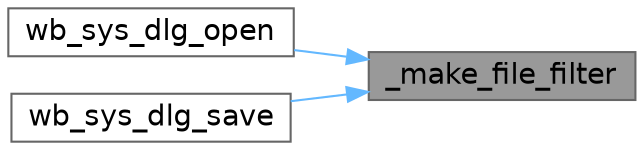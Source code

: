 digraph "_make_file_filter"
{
 // LATEX_PDF_SIZE
  bgcolor="transparent";
  edge [fontname=Helvetica,fontsize=14,labelfontname=Helvetica,labelfontsize=14];
  node [fontname=Helvetica,fontsize=14,shape=box,height=0.2,width=0.4];
  rankdir="RL";
  Node1 [id="Node000001",label="_make_file_filter",height=0.2,width=0.4,color="gray40", fillcolor="grey60", style="filled", fontcolor="black",tooltip=" "];
  Node1 -> Node2 [id="edge1_Node000001_Node000002",dir="back",color="steelblue1",style="solid",tooltip=" "];
  Node2 [id="Node000002",label="wb_sys_dlg_open",height=0.2,width=0.4,color="grey40", fillcolor="white", style="filled",URL="$de/def/wb__windows_8inc_8php.html#ad51aaa8e0f8995810329ef7de3aa7cff",tooltip=" "];
  Node1 -> Node3 [id="edge2_Node000001_Node000003",dir="back",color="steelblue1",style="solid",tooltip=" "];
  Node3 [id="Node000003",label="wb_sys_dlg_save",height=0.2,width=0.4,color="grey40", fillcolor="white", style="filled",URL="$de/def/wb__windows_8inc_8php.html#af41dd8fd2f03d83100ad702a5357af01",tooltip=" "];
}
